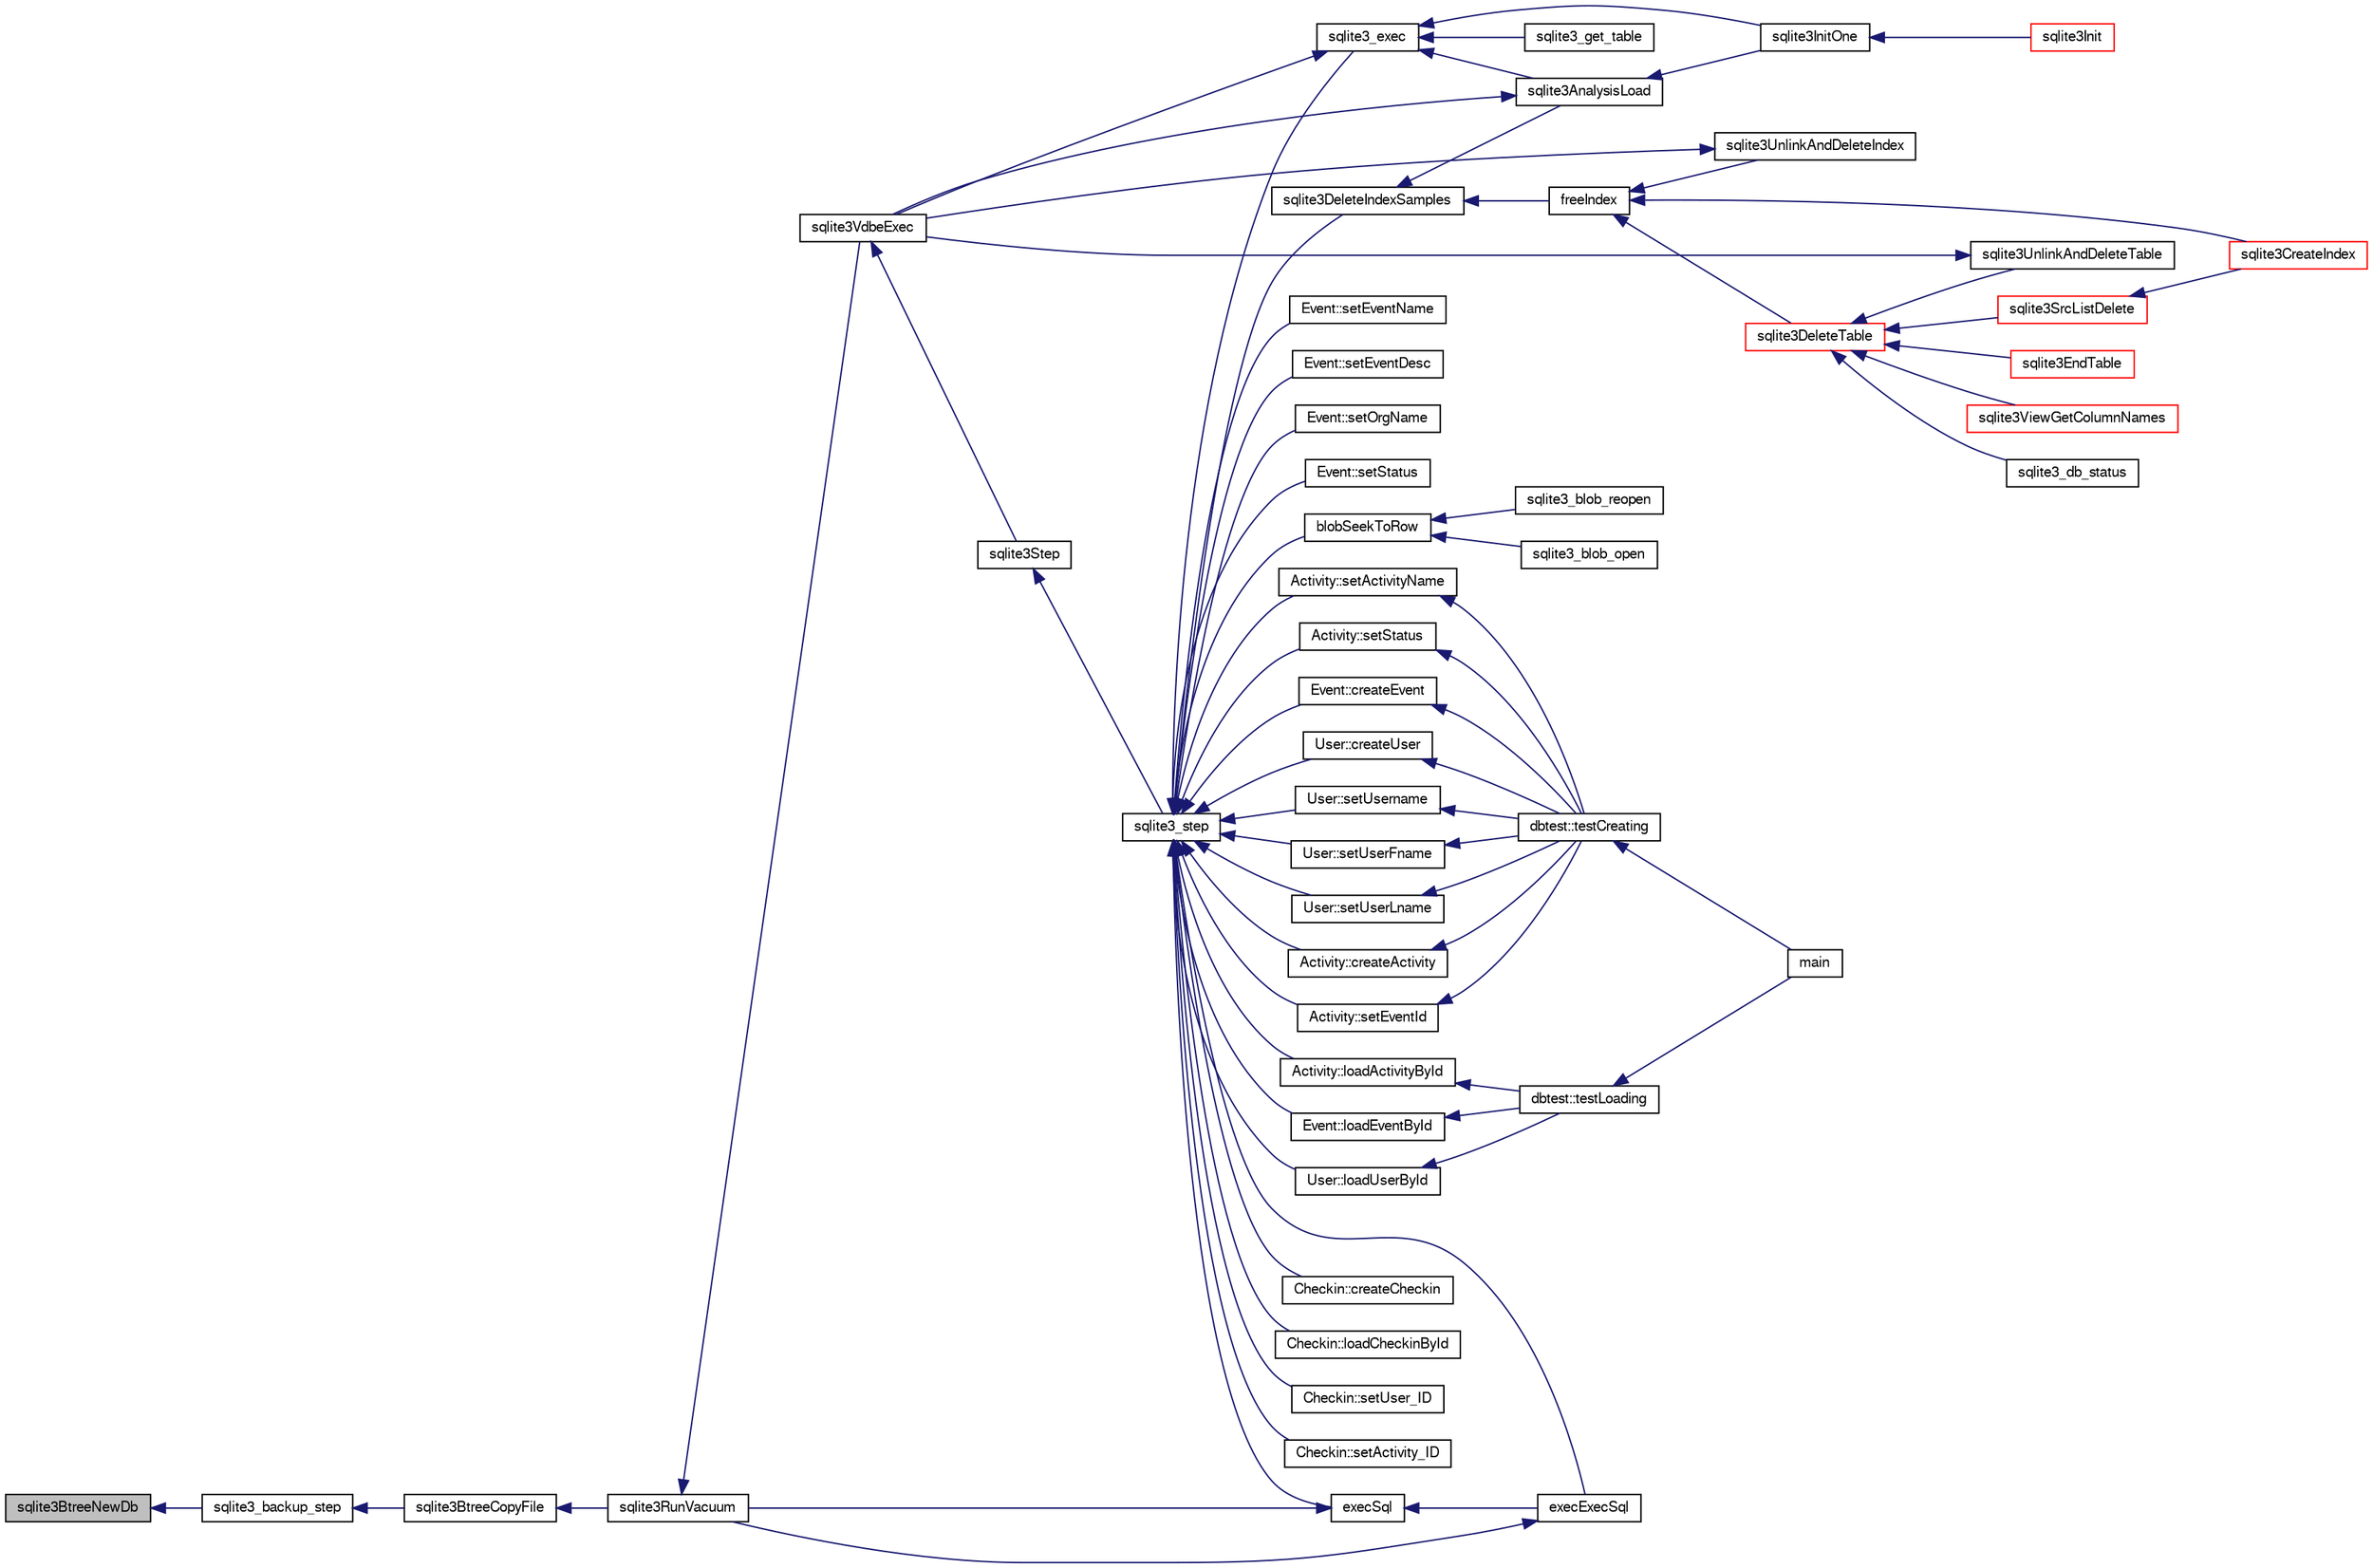 digraph "sqlite3BtreeNewDb"
{
  edge [fontname="FreeSans",fontsize="10",labelfontname="FreeSans",labelfontsize="10"];
  node [fontname="FreeSans",fontsize="10",shape=record];
  rankdir="LR";
  Node460237 [label="sqlite3BtreeNewDb",height=0.2,width=0.4,color="black", fillcolor="grey75", style="filled", fontcolor="black"];
  Node460237 -> Node460238 [dir="back",color="midnightblue",fontsize="10",style="solid",fontname="FreeSans"];
  Node460238 [label="sqlite3_backup_step",height=0.2,width=0.4,color="black", fillcolor="white", style="filled",URL="$sqlite3_8h.html#a1699b75e98d082eebc465a9e64c35269"];
  Node460238 -> Node460239 [dir="back",color="midnightblue",fontsize="10",style="solid",fontname="FreeSans"];
  Node460239 [label="sqlite3BtreeCopyFile",height=0.2,width=0.4,color="black", fillcolor="white", style="filled",URL="$sqlite3_8c.html#a4d9e19a79f0d5c1dfcef0bd137ae83f9"];
  Node460239 -> Node460240 [dir="back",color="midnightblue",fontsize="10",style="solid",fontname="FreeSans"];
  Node460240 [label="sqlite3RunVacuum",height=0.2,width=0.4,color="black", fillcolor="white", style="filled",URL="$sqlite3_8c.html#a5e83ddc7b3e7e8e79ad5d1fc92de1d2f"];
  Node460240 -> Node460241 [dir="back",color="midnightblue",fontsize="10",style="solid",fontname="FreeSans"];
  Node460241 [label="sqlite3VdbeExec",height=0.2,width=0.4,color="black", fillcolor="white", style="filled",URL="$sqlite3_8c.html#a8ce40a614bdc56719c4d642b1e4dfb21"];
  Node460241 -> Node460242 [dir="back",color="midnightblue",fontsize="10",style="solid",fontname="FreeSans"];
  Node460242 [label="sqlite3Step",height=0.2,width=0.4,color="black", fillcolor="white", style="filled",URL="$sqlite3_8c.html#a3f2872e873e2758a4beedad1d5113554"];
  Node460242 -> Node460243 [dir="back",color="midnightblue",fontsize="10",style="solid",fontname="FreeSans"];
  Node460243 [label="sqlite3_step",height=0.2,width=0.4,color="black", fillcolor="white", style="filled",URL="$sqlite3_8h.html#ac1e491ce36b7471eb28387f7d3c74334"];
  Node460243 -> Node460244 [dir="back",color="midnightblue",fontsize="10",style="solid",fontname="FreeSans"];
  Node460244 [label="Activity::createActivity",height=0.2,width=0.4,color="black", fillcolor="white", style="filled",URL="$classActivity.html#a813cc5e52c14ab49b39014c134e3425b"];
  Node460244 -> Node460245 [dir="back",color="midnightblue",fontsize="10",style="solid",fontname="FreeSans"];
  Node460245 [label="dbtest::testCreating",height=0.2,width=0.4,color="black", fillcolor="white", style="filled",URL="$classdbtest.html#a8193e88a7df657069c8a6bd09c8243b7"];
  Node460245 -> Node460246 [dir="back",color="midnightblue",fontsize="10",style="solid",fontname="FreeSans"];
  Node460246 [label="main",height=0.2,width=0.4,color="black", fillcolor="white", style="filled",URL="$test_8cpp.html#ae66f6b31b5ad750f1fe042a706a4e3d4"];
  Node460243 -> Node460247 [dir="back",color="midnightblue",fontsize="10",style="solid",fontname="FreeSans"];
  Node460247 [label="Activity::loadActivityById",height=0.2,width=0.4,color="black", fillcolor="white", style="filled",URL="$classActivity.html#abe4ffb4f08a47212ebf9013259d9e7fd"];
  Node460247 -> Node460248 [dir="back",color="midnightblue",fontsize="10",style="solid",fontname="FreeSans"];
  Node460248 [label="dbtest::testLoading",height=0.2,width=0.4,color="black", fillcolor="white", style="filled",URL="$classdbtest.html#a6f98d82a2c8e2b9040848763504ddae1"];
  Node460248 -> Node460246 [dir="back",color="midnightblue",fontsize="10",style="solid",fontname="FreeSans"];
  Node460243 -> Node460249 [dir="back",color="midnightblue",fontsize="10",style="solid",fontname="FreeSans"];
  Node460249 [label="Activity::setEventId",height=0.2,width=0.4,color="black", fillcolor="white", style="filled",URL="$classActivity.html#adb1d0fd0d08f473e068f0a4086bfa9ca"];
  Node460249 -> Node460245 [dir="back",color="midnightblue",fontsize="10",style="solid",fontname="FreeSans"];
  Node460243 -> Node460250 [dir="back",color="midnightblue",fontsize="10",style="solid",fontname="FreeSans"];
  Node460250 [label="Activity::setActivityName",height=0.2,width=0.4,color="black", fillcolor="white", style="filled",URL="$classActivity.html#a62dc3737b33915a36086f9dd26d16a81"];
  Node460250 -> Node460245 [dir="back",color="midnightblue",fontsize="10",style="solid",fontname="FreeSans"];
  Node460243 -> Node460251 [dir="back",color="midnightblue",fontsize="10",style="solid",fontname="FreeSans"];
  Node460251 [label="Activity::setStatus",height=0.2,width=0.4,color="black", fillcolor="white", style="filled",URL="$classActivity.html#af618135a7738f4d2a7ee147a8ef912ea"];
  Node460251 -> Node460245 [dir="back",color="midnightblue",fontsize="10",style="solid",fontname="FreeSans"];
  Node460243 -> Node460252 [dir="back",color="midnightblue",fontsize="10",style="solid",fontname="FreeSans"];
  Node460252 [label="Checkin::createCheckin",height=0.2,width=0.4,color="black", fillcolor="white", style="filled",URL="$classCheckin.html#a4e40acdf7fff0e607f6de4f24f3a163c"];
  Node460243 -> Node460253 [dir="back",color="midnightblue",fontsize="10",style="solid",fontname="FreeSans"];
  Node460253 [label="Checkin::loadCheckinById",height=0.2,width=0.4,color="black", fillcolor="white", style="filled",URL="$classCheckin.html#a3461f70ea6c68475225f2a07f78a21e0"];
  Node460243 -> Node460254 [dir="back",color="midnightblue",fontsize="10",style="solid",fontname="FreeSans"];
  Node460254 [label="Checkin::setUser_ID",height=0.2,width=0.4,color="black", fillcolor="white", style="filled",URL="$classCheckin.html#a76ab640f4f912876dbebf183db5359c6"];
  Node460243 -> Node460255 [dir="back",color="midnightblue",fontsize="10",style="solid",fontname="FreeSans"];
  Node460255 [label="Checkin::setActivity_ID",height=0.2,width=0.4,color="black", fillcolor="white", style="filled",URL="$classCheckin.html#ab2ff3ec2604ec73a42af25874a00b232"];
  Node460243 -> Node460256 [dir="back",color="midnightblue",fontsize="10",style="solid",fontname="FreeSans"];
  Node460256 [label="Event::createEvent",height=0.2,width=0.4,color="black", fillcolor="white", style="filled",URL="$classEvent.html#a77adb9f4a46ffb32c2d931f0691f5903"];
  Node460256 -> Node460245 [dir="back",color="midnightblue",fontsize="10",style="solid",fontname="FreeSans"];
  Node460243 -> Node460257 [dir="back",color="midnightblue",fontsize="10",style="solid",fontname="FreeSans"];
  Node460257 [label="Event::loadEventById",height=0.2,width=0.4,color="black", fillcolor="white", style="filled",URL="$classEvent.html#afa66cea33f722dbeecb69cc98fdea055"];
  Node460257 -> Node460248 [dir="back",color="midnightblue",fontsize="10",style="solid",fontname="FreeSans"];
  Node460243 -> Node460258 [dir="back",color="midnightblue",fontsize="10",style="solid",fontname="FreeSans"];
  Node460258 [label="Event::setEventName",height=0.2,width=0.4,color="black", fillcolor="white", style="filled",URL="$classEvent.html#a10596b6ca077df05184e30d62b08729d"];
  Node460243 -> Node460259 [dir="back",color="midnightblue",fontsize="10",style="solid",fontname="FreeSans"];
  Node460259 [label="Event::setEventDesc",height=0.2,width=0.4,color="black", fillcolor="white", style="filled",URL="$classEvent.html#ae36b8377dcae792f1c5c4726024c981b"];
  Node460243 -> Node460260 [dir="back",color="midnightblue",fontsize="10",style="solid",fontname="FreeSans"];
  Node460260 [label="Event::setOrgName",height=0.2,width=0.4,color="black", fillcolor="white", style="filled",URL="$classEvent.html#a19aac0f776bd764563a54977656cf680"];
  Node460243 -> Node460261 [dir="back",color="midnightblue",fontsize="10",style="solid",fontname="FreeSans"];
  Node460261 [label="Event::setStatus",height=0.2,width=0.4,color="black", fillcolor="white", style="filled",URL="$classEvent.html#ab0a6b9285af0f4172eb841e2b80f8972"];
  Node460243 -> Node460262 [dir="back",color="midnightblue",fontsize="10",style="solid",fontname="FreeSans"];
  Node460262 [label="blobSeekToRow",height=0.2,width=0.4,color="black", fillcolor="white", style="filled",URL="$sqlite3_8c.html#afff57e13332b98c8a44a7cebe38962ab"];
  Node460262 -> Node460263 [dir="back",color="midnightblue",fontsize="10",style="solid",fontname="FreeSans"];
  Node460263 [label="sqlite3_blob_open",height=0.2,width=0.4,color="black", fillcolor="white", style="filled",URL="$sqlite3_8h.html#adb8ad839a5bdd62a43785132bc7dd518"];
  Node460262 -> Node460264 [dir="back",color="midnightblue",fontsize="10",style="solid",fontname="FreeSans"];
  Node460264 [label="sqlite3_blob_reopen",height=0.2,width=0.4,color="black", fillcolor="white", style="filled",URL="$sqlite3_8h.html#abc77c24fdc0150138490359a94360f7e"];
  Node460243 -> Node460265 [dir="back",color="midnightblue",fontsize="10",style="solid",fontname="FreeSans"];
  Node460265 [label="sqlite3DeleteIndexSamples",height=0.2,width=0.4,color="black", fillcolor="white", style="filled",URL="$sqlite3_8c.html#aaeda0302fbf61397ec009f65bed047ef"];
  Node460265 -> Node460266 [dir="back",color="midnightblue",fontsize="10",style="solid",fontname="FreeSans"];
  Node460266 [label="sqlite3AnalysisLoad",height=0.2,width=0.4,color="black", fillcolor="white", style="filled",URL="$sqlite3_8c.html#a48a2301c27e1d3d68708b9b8761b5a01"];
  Node460266 -> Node460241 [dir="back",color="midnightblue",fontsize="10",style="solid",fontname="FreeSans"];
  Node460266 -> Node460267 [dir="back",color="midnightblue",fontsize="10",style="solid",fontname="FreeSans"];
  Node460267 [label="sqlite3InitOne",height=0.2,width=0.4,color="black", fillcolor="white", style="filled",URL="$sqlite3_8c.html#ac4318b25df65269906b0379251fe9b85"];
  Node460267 -> Node460268 [dir="back",color="midnightblue",fontsize="10",style="solid",fontname="FreeSans"];
  Node460268 [label="sqlite3Init",height=0.2,width=0.4,color="red", fillcolor="white", style="filled",URL="$sqlite3_8c.html#aed74e3dc765631a833f522f425ff5a48"];
  Node460265 -> Node460368 [dir="back",color="midnightblue",fontsize="10",style="solid",fontname="FreeSans"];
  Node460368 [label="freeIndex",height=0.2,width=0.4,color="black", fillcolor="white", style="filled",URL="$sqlite3_8c.html#a00907c99c18d5bcb9d0b38c077146c31"];
  Node460368 -> Node460369 [dir="back",color="midnightblue",fontsize="10",style="solid",fontname="FreeSans"];
  Node460369 [label="sqlite3UnlinkAndDeleteIndex",height=0.2,width=0.4,color="black", fillcolor="white", style="filled",URL="$sqlite3_8c.html#a889f2dcb438c56db37a6d61e9f25e244"];
  Node460369 -> Node460241 [dir="back",color="midnightblue",fontsize="10",style="solid",fontname="FreeSans"];
  Node460368 -> Node460370 [dir="back",color="midnightblue",fontsize="10",style="solid",fontname="FreeSans"];
  Node460370 [label="sqlite3DeleteTable",height=0.2,width=0.4,color="red", fillcolor="white", style="filled",URL="$sqlite3_8c.html#a7fd3d507375a381a3807f92735318973"];
  Node460370 -> Node460371 [dir="back",color="midnightblue",fontsize="10",style="solid",fontname="FreeSans"];
  Node460371 [label="sqlite3_db_status",height=0.2,width=0.4,color="black", fillcolor="white", style="filled",URL="$sqlite3_8h.html#ab64e8333313ee2e44116842711818940"];
  Node460370 -> Node460372 [dir="back",color="midnightblue",fontsize="10",style="solid",fontname="FreeSans"];
  Node460372 [label="sqlite3UnlinkAndDeleteTable",height=0.2,width=0.4,color="black", fillcolor="white", style="filled",URL="$sqlite3_8c.html#a9733677716a49de464f86fff164e9a1b"];
  Node460372 -> Node460241 [dir="back",color="midnightblue",fontsize="10",style="solid",fontname="FreeSans"];
  Node460370 -> Node460283 [dir="back",color="midnightblue",fontsize="10",style="solid",fontname="FreeSans"];
  Node460283 [label="sqlite3EndTable",height=0.2,width=0.4,color="red", fillcolor="white", style="filled",URL="$sqlite3_8c.html#a7b5f2c66c0f0b6f819d970ca389768b0"];
  Node460370 -> Node460318 [dir="back",color="midnightblue",fontsize="10",style="solid",fontname="FreeSans"];
  Node460318 [label="sqlite3ViewGetColumnNames",height=0.2,width=0.4,color="red", fillcolor="white", style="filled",URL="$sqlite3_8c.html#aebc7cd8d9e2bd174ae0a60363d3f6ce8"];
  Node460370 -> Node460373 [dir="back",color="midnightblue",fontsize="10",style="solid",fontname="FreeSans"];
  Node460373 [label="sqlite3SrcListDelete",height=0.2,width=0.4,color="red", fillcolor="white", style="filled",URL="$sqlite3_8c.html#acc250a3e5e7fd8889a16a9f28e3e7312"];
  Node460373 -> Node460280 [dir="back",color="midnightblue",fontsize="10",style="solid",fontname="FreeSans"];
  Node460280 [label="sqlite3CreateIndex",height=0.2,width=0.4,color="red", fillcolor="white", style="filled",URL="$sqlite3_8c.html#a8dbe5e590ab6c58a8c45f34f7c81e825"];
  Node460368 -> Node460280 [dir="back",color="midnightblue",fontsize="10",style="solid",fontname="FreeSans"];
  Node460243 -> Node460433 [dir="back",color="midnightblue",fontsize="10",style="solid",fontname="FreeSans"];
  Node460433 [label="sqlite3_exec",height=0.2,width=0.4,color="black", fillcolor="white", style="filled",URL="$sqlite3_8h.html#a97487ec8150e0bcc8fa392ab8f0e24db"];
  Node460433 -> Node460241 [dir="back",color="midnightblue",fontsize="10",style="solid",fontname="FreeSans"];
  Node460433 -> Node460266 [dir="back",color="midnightblue",fontsize="10",style="solid",fontname="FreeSans"];
  Node460433 -> Node460267 [dir="back",color="midnightblue",fontsize="10",style="solid",fontname="FreeSans"];
  Node460433 -> Node460434 [dir="back",color="midnightblue",fontsize="10",style="solid",fontname="FreeSans"];
  Node460434 [label="sqlite3_get_table",height=0.2,width=0.4,color="black", fillcolor="white", style="filled",URL="$sqlite3_8h.html#a5effeac4e12df57beaa35c5be1f61579"];
  Node460243 -> Node460425 [dir="back",color="midnightblue",fontsize="10",style="solid",fontname="FreeSans"];
  Node460425 [label="execSql",height=0.2,width=0.4,color="black", fillcolor="white", style="filled",URL="$sqlite3_8c.html#a7d16651b98a110662f4c265eff0246cb"];
  Node460425 -> Node460426 [dir="back",color="midnightblue",fontsize="10",style="solid",fontname="FreeSans"];
  Node460426 [label="execExecSql",height=0.2,width=0.4,color="black", fillcolor="white", style="filled",URL="$sqlite3_8c.html#ac1be09a6c047f21133d16378d301e0d4"];
  Node460426 -> Node460240 [dir="back",color="midnightblue",fontsize="10",style="solid",fontname="FreeSans"];
  Node460425 -> Node460240 [dir="back",color="midnightblue",fontsize="10",style="solid",fontname="FreeSans"];
  Node460243 -> Node460426 [dir="back",color="midnightblue",fontsize="10",style="solid",fontname="FreeSans"];
  Node460243 -> Node460427 [dir="back",color="midnightblue",fontsize="10",style="solid",fontname="FreeSans"];
  Node460427 [label="User::createUser",height=0.2,width=0.4,color="black", fillcolor="white", style="filled",URL="$classUser.html#a22ed673939e8cc0a136130b809bba513"];
  Node460427 -> Node460245 [dir="back",color="midnightblue",fontsize="10",style="solid",fontname="FreeSans"];
  Node460243 -> Node460428 [dir="back",color="midnightblue",fontsize="10",style="solid",fontname="FreeSans"];
  Node460428 [label="User::loadUserById",height=0.2,width=0.4,color="black", fillcolor="white", style="filled",URL="$classUser.html#a863377665b7fb83c5547dcf9727f5092"];
  Node460428 -> Node460248 [dir="back",color="midnightblue",fontsize="10",style="solid",fontname="FreeSans"];
  Node460243 -> Node460429 [dir="back",color="midnightblue",fontsize="10",style="solid",fontname="FreeSans"];
  Node460429 [label="User::setUsername",height=0.2,width=0.4,color="black", fillcolor="white", style="filled",URL="$classUser.html#aa0497022a136cb78de785b0a39ae60b1"];
  Node460429 -> Node460245 [dir="back",color="midnightblue",fontsize="10",style="solid",fontname="FreeSans"];
  Node460243 -> Node460430 [dir="back",color="midnightblue",fontsize="10",style="solid",fontname="FreeSans"];
  Node460430 [label="User::setUserFname",height=0.2,width=0.4,color="black", fillcolor="white", style="filled",URL="$classUser.html#a72657eb55cd0ca437b4841a43f19912f"];
  Node460430 -> Node460245 [dir="back",color="midnightblue",fontsize="10",style="solid",fontname="FreeSans"];
  Node460243 -> Node460431 [dir="back",color="midnightblue",fontsize="10",style="solid",fontname="FreeSans"];
  Node460431 [label="User::setUserLname",height=0.2,width=0.4,color="black", fillcolor="white", style="filled",URL="$classUser.html#aa25973387e5afe1aa6f60dd6545e33b5"];
  Node460431 -> Node460245 [dir="back",color="midnightblue",fontsize="10",style="solid",fontname="FreeSans"];
}
